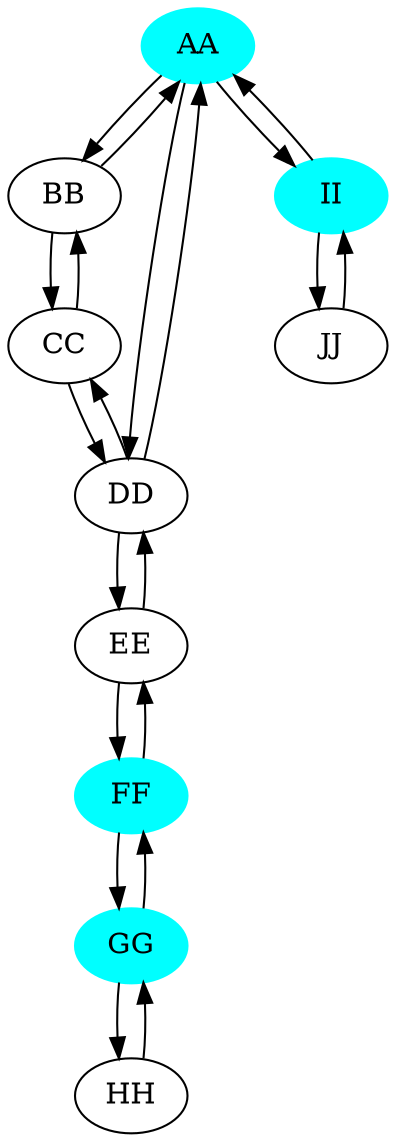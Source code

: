 digraph {
    AA [color = cyan,style = filled]
    AA -> BB
    AA -> DD
    AA -> II
    BB -> CC
    BB -> AA
    DD -> CC
    DD -> AA
    DD -> EE
    II [color = cyan,style = filled]
    II -> JJ
    II -> AA
    CC -> DD
    CC -> BB
    EE -> FF
    EE -> DD
    JJ -> II
    FF [color = cyan,style = filled]
    FF -> GG
    FF -> EE
    GG [color = cyan,style = filled]
    GG -> FF
    GG -> HH
    HH -> GG

}
